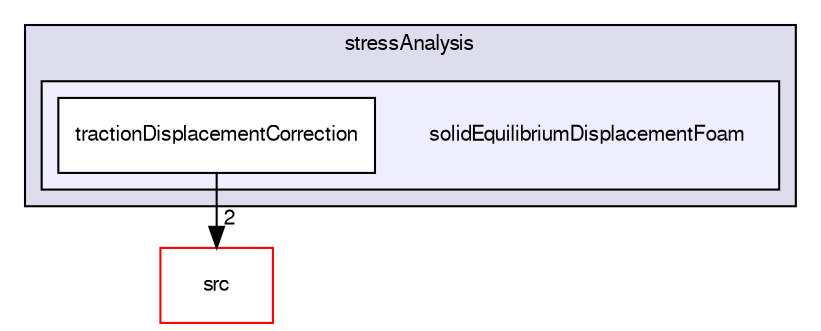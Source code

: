 digraph "applications/solvers/stressAnalysis/solidEquilibriumDisplacementFoam" {
  bgcolor=transparent;
  compound=true
  node [ fontsize="10", fontname="FreeSans"];
  edge [ labelfontsize="10", labelfontname="FreeSans"];
  subgraph clusterdir_c2f3eabbeeedbb03170a2b89f2b5145e {
    graph [ bgcolor="#ddddee", pencolor="black", label="stressAnalysis" fontname="FreeSans", fontsize="10", URL="dir_c2f3eabbeeedbb03170a2b89f2b5145e.html"]
  subgraph clusterdir_c8f91b40afbb779ea3f2ce855a63e7b5 {
    graph [ bgcolor="#eeeeff", pencolor="black", label="" URL="dir_c8f91b40afbb779ea3f2ce855a63e7b5.html"];
    dir_c8f91b40afbb779ea3f2ce855a63e7b5 [shape=plaintext label="solidEquilibriumDisplacementFoam"];
    dir_22e19ad90339695800deaab7faa4fde9 [shape=box label="tractionDisplacementCorrection" color="black" fillcolor="white" style="filled" URL="dir_22e19ad90339695800deaab7faa4fde9.html"];
  }
  }
  dir_68267d1309a1af8e8297ef4c3efbcdba [shape=box label="src" color="red" URL="dir_68267d1309a1af8e8297ef4c3efbcdba.html"];
  dir_22e19ad90339695800deaab7faa4fde9->dir_68267d1309a1af8e8297ef4c3efbcdba [headlabel="2", labeldistance=1.5 headhref="dir_000291_000568.html"];
}

